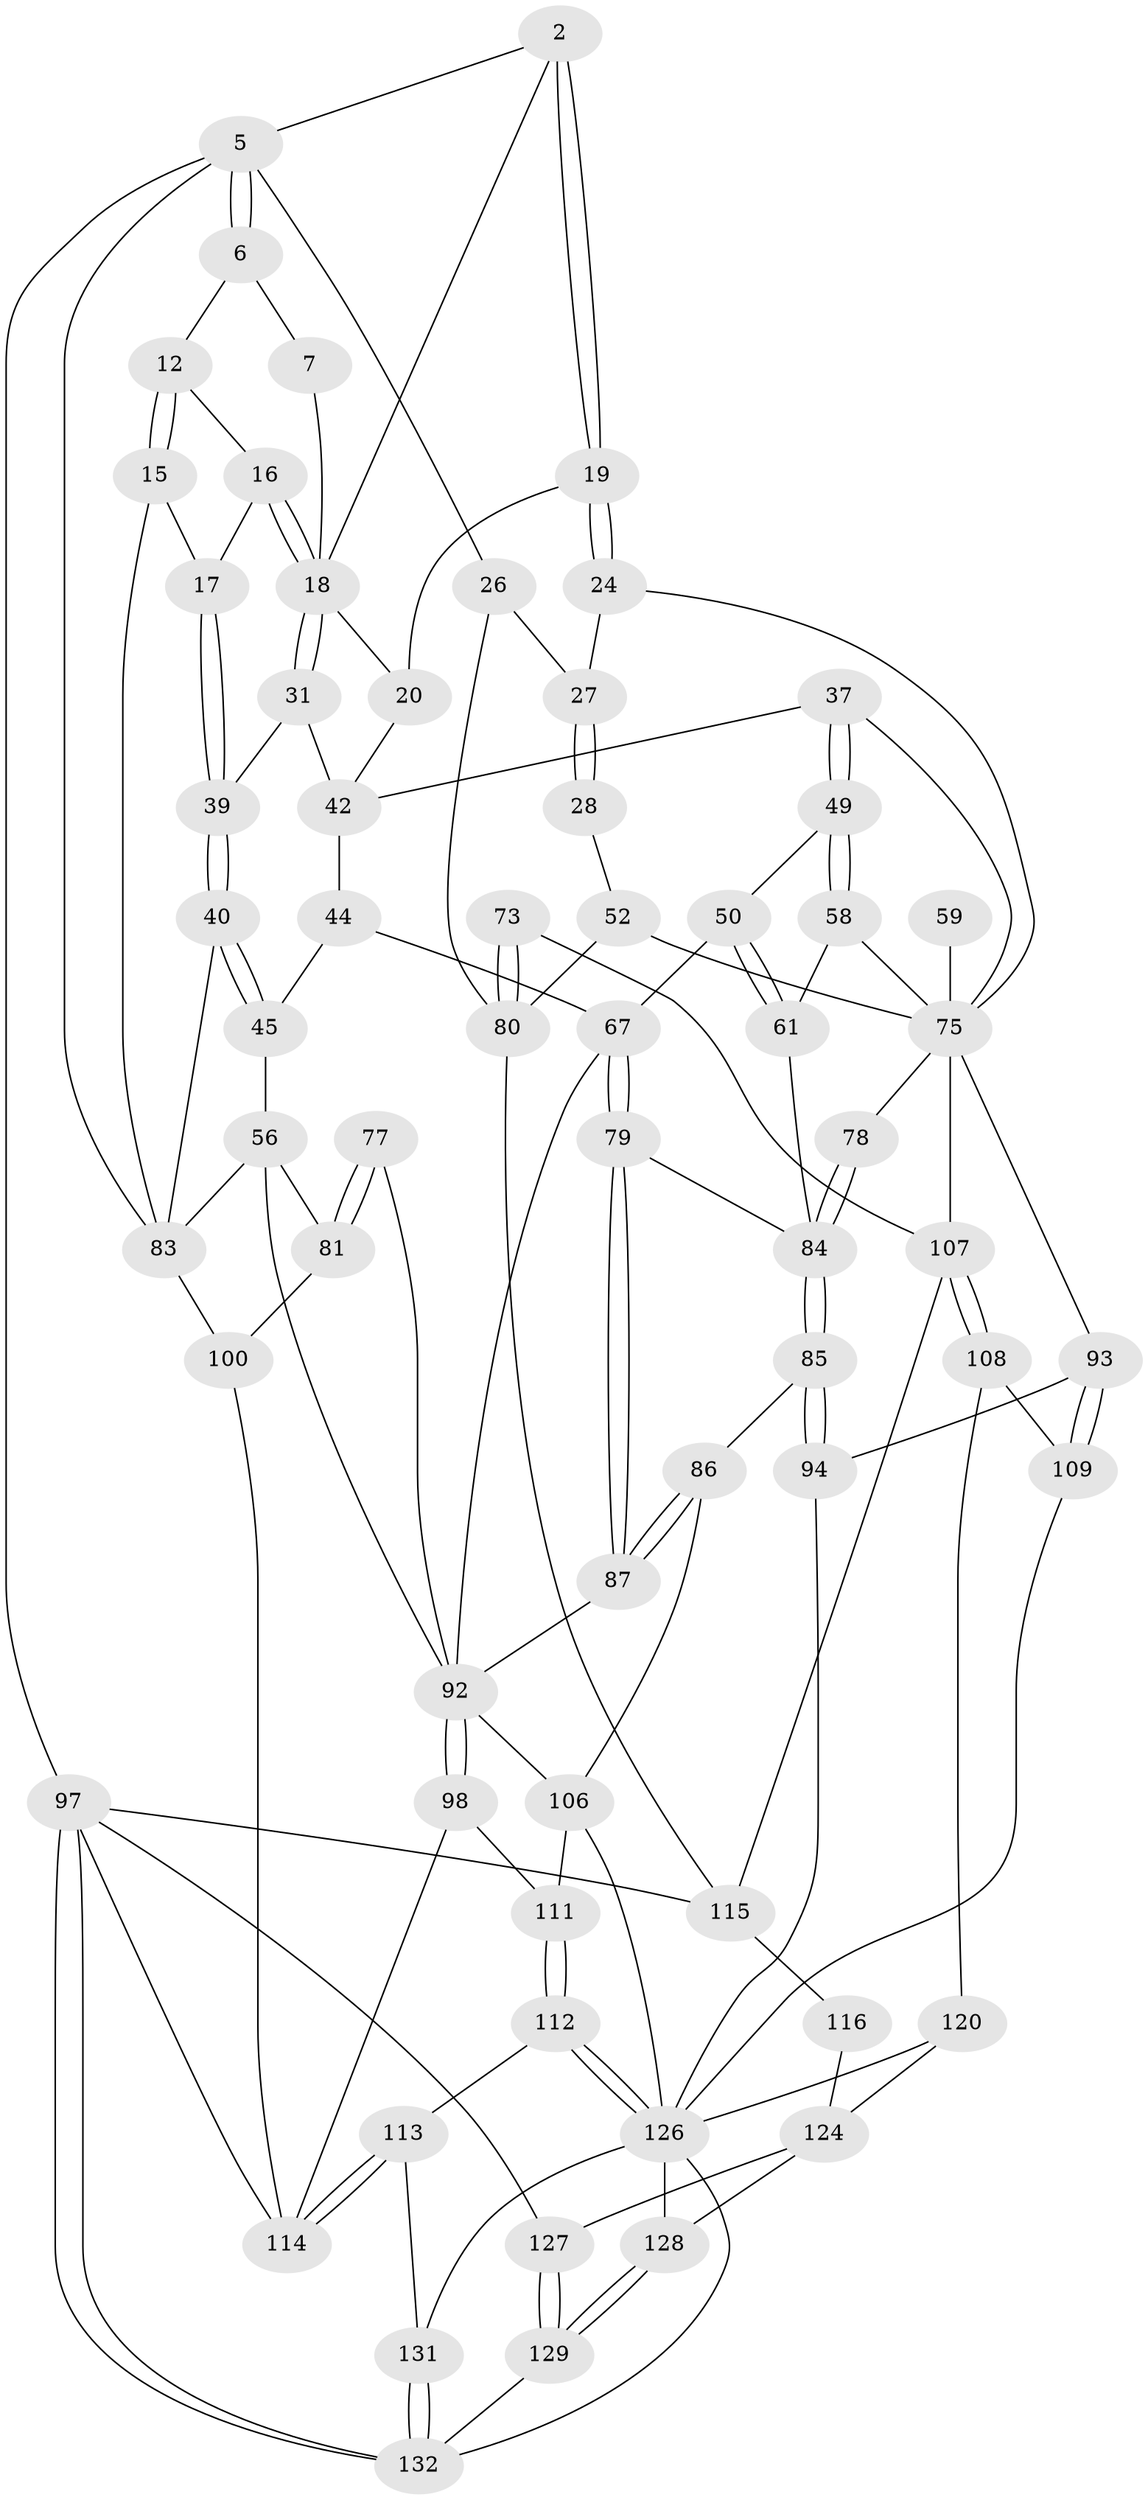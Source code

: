 // original degree distribution, {3: 0.015151515151515152, 4: 0.26515151515151514, 6: 0.25, 5: 0.4696969696969697}
// Generated by graph-tools (version 1.1) at 2025/59/03/09/25 04:59:43]
// undirected, 66 vertices, 142 edges
graph export_dot {
graph [start="1"]
  node [color=gray90,style=filled];
  2 [pos="+0.7150212401172821+0",super="+1"];
  5 [pos="+0+0",super="+4"];
  6 [pos="+0.2725322745503896+0"];
  7 [pos="+0.4435931077424627+0"];
  12 [pos="+0.2698361699555104+0"];
  15 [pos="+0.06601795988035057+0.16677601223519709"];
  16 [pos="+0.2672330180486991+0.05853807883725737",super="+11"];
  17 [pos="+0.08573226689045917+0.16833431221479125"];
  18 [pos="+0.31509501544365937+0.21115332227486808",super="+10"];
  19 [pos="+0.6508204963702704+0.027603980980691466"];
  20 [pos="+0.5143285625688904+0.17188269285342117"];
  24 [pos="+0.696004948432035+0.27818583314881984"];
  26 [pos="+1+0.21474018095479674",super="+25"];
  27 [pos="+0.9179683318657922+0.21000632991853493",super="+23"];
  28 [pos="+0.7991692332071975+0.3010383255543841"];
  31 [pos="+0.3002593153219318+0.24618500604411261",super="+30"];
  37 [pos="+0.5985521399323744+0.3045307473215191"];
  39 [pos="+0.3001775777398618+0.2462412508014557"];
  40 [pos="+0.28497604381169317+0.27586955933007157"];
  42 [pos="+0.4293816035741191+0.32322567669573504",super="+38+29"];
  44 [pos="+0.36492114471789455+0.4328750949438953",super="+43"];
  45 [pos="+0.2941482516588375+0.3624195696960079"];
  49 [pos="+0.5771085366273174+0.3473242014700442"];
  50 [pos="+0.5091949135514594+0.4152964196572023"];
  52 [pos="+0.8105447675031893+0.39571164382776725",super="+34"];
  56 [pos="+0.21801599074723862+0.4437151274541859",super="+55+47"];
  58 [pos="+0.6035290213444982+0.46110132836217155"];
  59 [pos="+0.6539676693922444+0.4781372585116188"];
  61 [pos="+0.555384613626909+0.4715750205667404"];
  67 [pos="+0.3566894316208457+0.5241603189858213",super="+63+62"];
  73 [pos="+0.9093076657851459+0.615324117617066"];
  75 [pos="+0.7734315340382731+0.6463760237317803",super="+69+70+57"];
  77 [pos="+0.20955461901369146+0.5690327938277728"];
  78 [pos="+0.636983348938629+0.5586926537272278"];
  79 [pos="+0.3725774597433683+0.5407492010049976",super="+66"];
  80 [pos="+1+0.6043464851346393",super="+32+33+60"];
  81 [pos="+0.11190424551841303+0.5759808786785174",super="+72+71"];
  83 [pos="+0+0.6861778678406474",super="+48+13+41"];
  84 [pos="+0.5142858570458451+0.6275502118370196",super="+65+64"];
  85 [pos="+0.5042533028516346+0.6457286374984627"];
  86 [pos="+0.46738486900872345+0.6437058673326814"];
  87 [pos="+0.4179457059742256+0.6164335670011387"];
  92 [pos="+0.25231097071202035+0.6467639803895103",super="+76+68+91"];
  93 [pos="+0.7166847860322015+0.6808859698378901"];
  94 [pos="+0.5481047629875233+0.7022772244979304"];
  97 [pos="+0+1",super="+88"];
  98 [pos="+0.22139248424611624+0.7371371354975034"];
  100 [pos="+0.12917941053230095+0.7291570843204858",super="+95+82"];
  106 [pos="+0.3596418199515194+0.8182413659363862",super="+102"];
  107 [pos="+0.8477905946682887+0.6953003877057614",super="+74"];
  108 [pos="+0.7037640319712706+0.8400440122091184"];
  109 [pos="+0.6624838235369218+0.8309009833719778"];
  111 [pos="+0.3344339279989348+0.823812260184273",super="+103"];
  112 [pos="+0.30689827489103655+0.8682296668634063"];
  113 [pos="+0.1829118264189478+0.909666206601184"];
  114 [pos="+0.1430906046129867+0.913305534188359",super="+99+96"];
  115 [pos="+0.8572187321519578+0.7536641933590934",super="+90+89"];
  116 [pos="+0.854583314366713+0.8032034071254203"];
  120 [pos="+0.7572762060282676+0.8769692019220363",super="+119"];
  124 [pos="+0.7162399172340321+0.9466431786196551",super="+123+118"];
  126 [pos="+0.3185058986675454+0.9785076152760191",super="+125+121"];
  127 [pos="+1+1",super="+122"];
  128 [pos="+0.5928464883897744+0.9634651655193226"];
  129 [pos="+0.5365503717036851+1"];
  131 [pos="+0.2568475202340101+0.9673518542349464"];
  132 [pos="+0+1",super="+130"];
  2 -- 19;
  2 -- 19;
  2 -- 5;
  2 -- 18;
  5 -- 6;
  5 -- 6;
  5 -- 97 [weight=2];
  5 -- 26 [weight=2];
  5 -- 83;
  6 -- 7;
  6 -- 12;
  7 -- 18;
  12 -- 15;
  12 -- 15;
  12 -- 16;
  15 -- 17;
  15 -- 83;
  16 -- 17;
  16 -- 18 [weight=2];
  16 -- 18;
  17 -- 39;
  17 -- 39;
  18 -- 31;
  18 -- 31;
  18 -- 20;
  19 -- 20;
  19 -- 24;
  19 -- 24;
  20 -- 42;
  24 -- 27;
  24 -- 75;
  26 -- 27 [weight=2];
  26 -- 80;
  27 -- 28 [weight=2];
  27 -- 28;
  28 -- 52;
  31 -- 39;
  31 -- 42 [weight=2];
  37 -- 49;
  37 -- 49;
  37 -- 75;
  37 -- 42;
  39 -- 40;
  39 -- 40;
  40 -- 45;
  40 -- 45;
  40 -- 83;
  42 -- 44;
  44 -- 45;
  44 -- 67 [weight=2];
  45 -- 56;
  49 -- 50;
  49 -- 58;
  49 -- 58;
  50 -- 61;
  50 -- 61;
  50 -- 67;
  52 -- 75;
  52 -- 80 [weight=2];
  56 -- 81 [weight=2];
  56 -- 83 [weight=2];
  56 -- 92;
  58 -- 61;
  58 -- 75;
  59 -- 75 [weight=3];
  61 -- 84;
  67 -- 79 [weight=2];
  67 -- 79;
  67 -- 92;
  73 -- 80 [weight=2];
  73 -- 80;
  73 -- 107;
  75 -- 93;
  75 -- 78;
  75 -- 107;
  77 -- 81 [weight=2];
  77 -- 81;
  77 -- 92;
  78 -- 84 [weight=2];
  78 -- 84;
  79 -- 87;
  79 -- 87;
  79 -- 84;
  80 -- 115;
  81 -- 100;
  83 -- 100 [weight=2];
  84 -- 85;
  84 -- 85;
  85 -- 86;
  85 -- 94;
  85 -- 94;
  86 -- 87;
  86 -- 87;
  86 -- 106;
  87 -- 92;
  92 -- 98;
  92 -- 98;
  92 -- 106;
  93 -- 94;
  93 -- 109;
  93 -- 109;
  94 -- 126;
  97 -- 132;
  97 -- 132;
  97 -- 115;
  97 -- 114;
  97 -- 127;
  98 -- 114;
  98 -- 111;
  100 -- 114 [weight=2];
  106 -- 111 [weight=2];
  106 -- 126;
  107 -- 108;
  107 -- 108;
  107 -- 115;
  108 -- 109;
  108 -- 120;
  109 -- 126;
  111 -- 112;
  111 -- 112;
  112 -- 113;
  112 -- 126;
  112 -- 126;
  113 -- 114;
  113 -- 114;
  113 -- 131;
  115 -- 116 [weight=2];
  116 -- 124;
  120 -- 124 [weight=2];
  120 -- 126;
  124 -- 128;
  124 -- 127 [weight=2];
  126 -- 131;
  126 -- 128;
  126 -- 132;
  127 -- 129;
  127 -- 129;
  128 -- 129;
  128 -- 129;
  129 -- 132;
  131 -- 132;
  131 -- 132;
}
